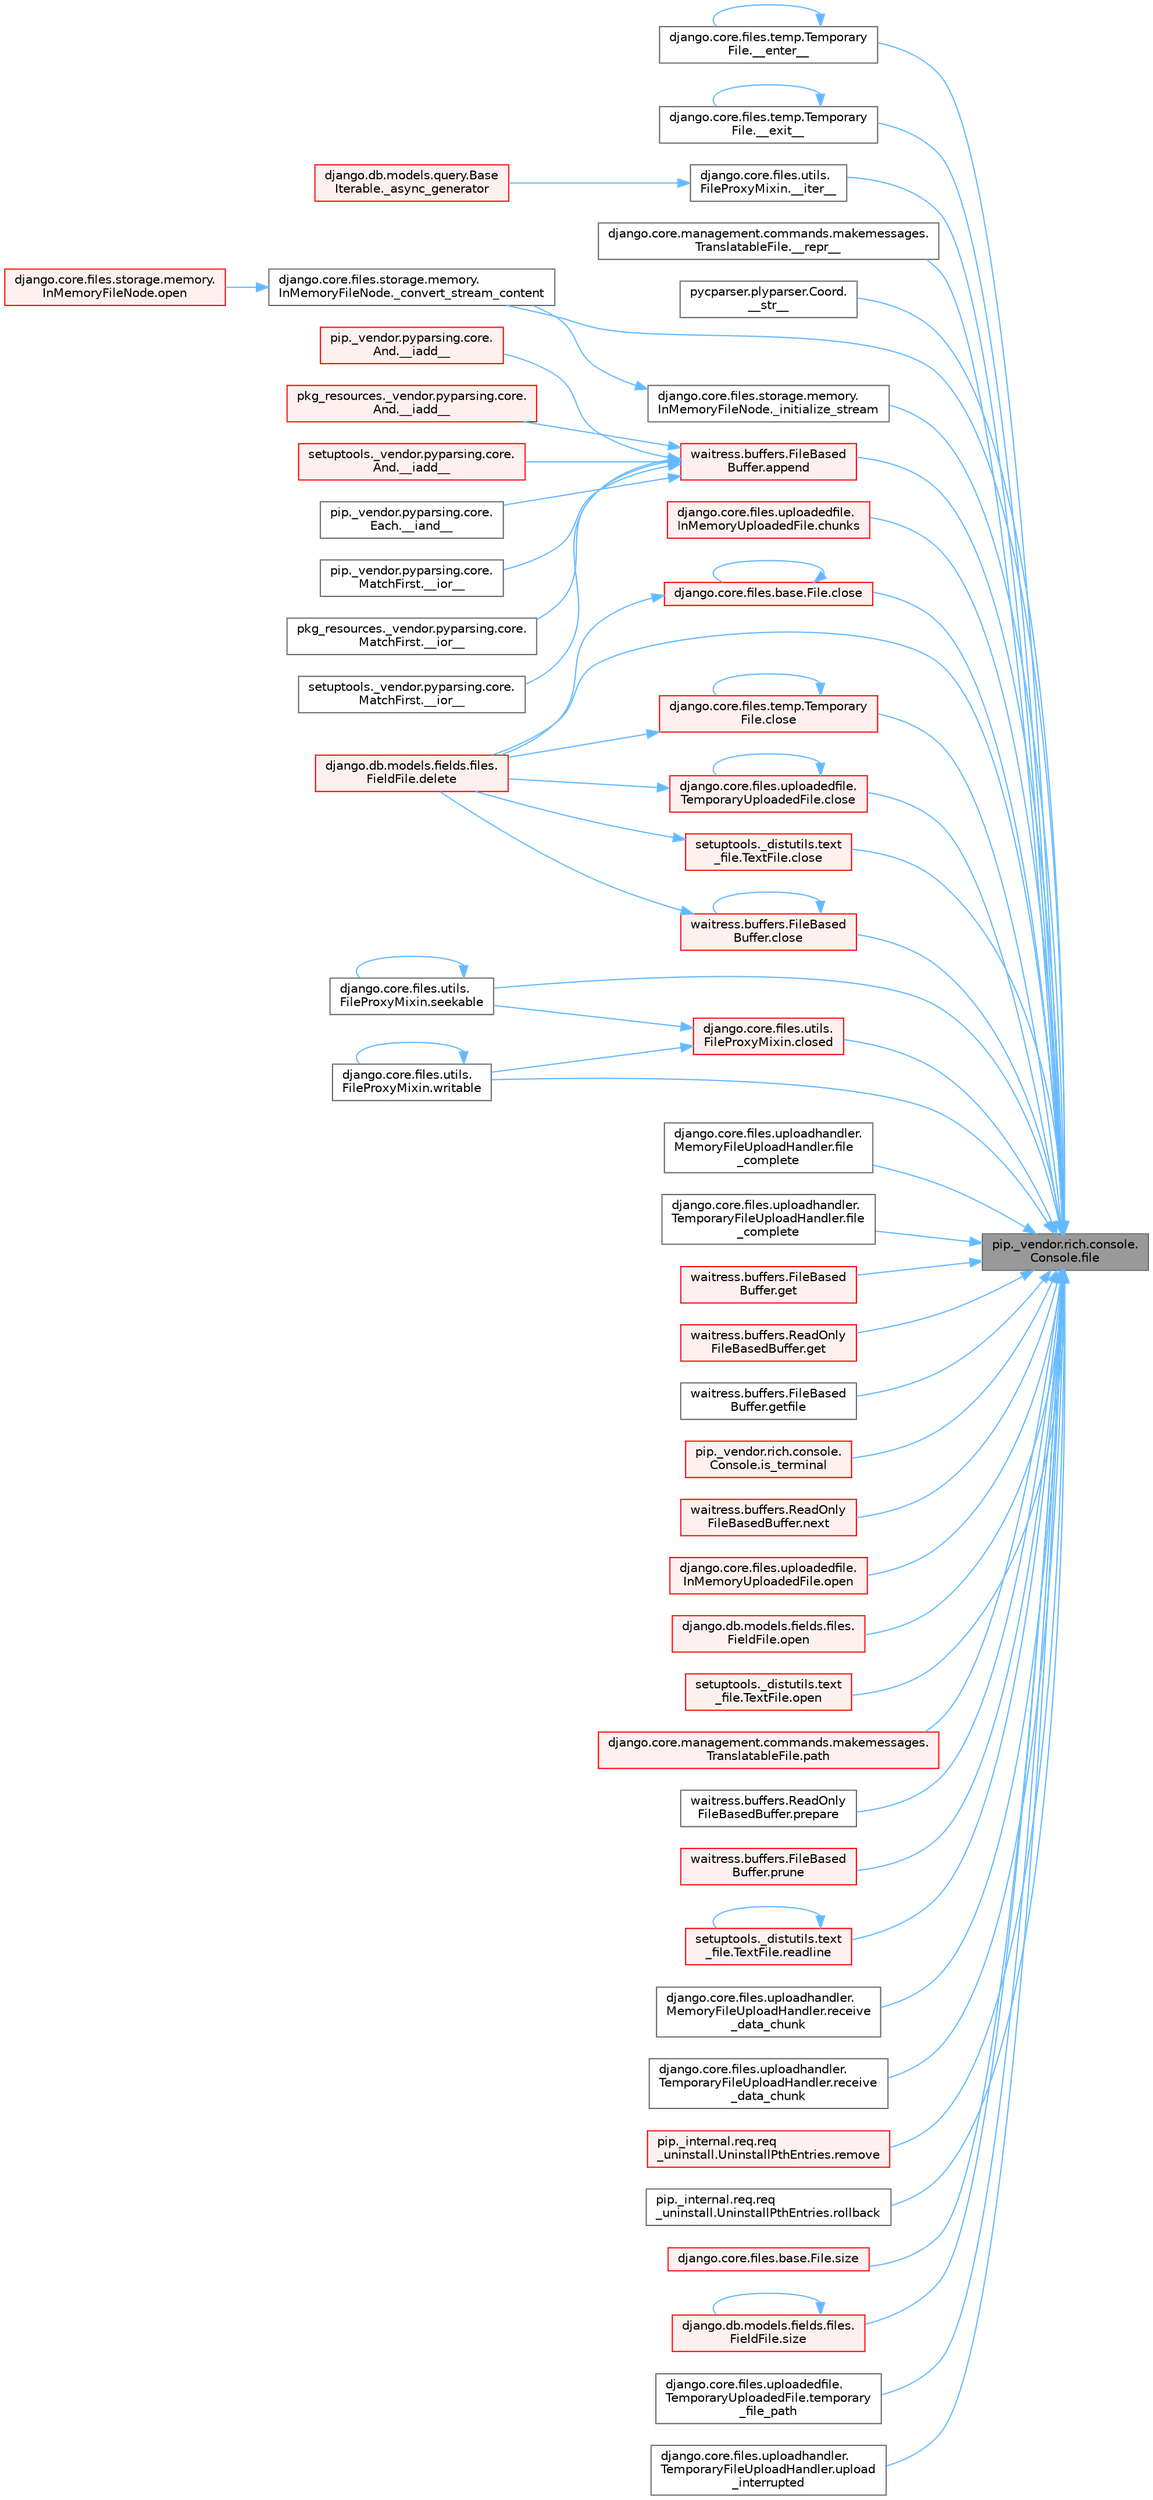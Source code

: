 digraph "pip._vendor.rich.console.Console.file"
{
 // LATEX_PDF_SIZE
  bgcolor="transparent";
  edge [fontname=Helvetica,fontsize=10,labelfontname=Helvetica,labelfontsize=10];
  node [fontname=Helvetica,fontsize=10,shape=box,height=0.2,width=0.4];
  rankdir="RL";
  Node1 [id="Node000001",label="pip._vendor.rich.console.\lConsole.file",height=0.2,width=0.4,color="gray40", fillcolor="grey60", style="filled", fontcolor="black",tooltip=" "];
  Node1 -> Node2 [id="edge1_Node000001_Node000002",dir="back",color="steelblue1",style="solid",tooltip=" "];
  Node2 [id="Node000002",label="django.core.files.temp.Temporary\lFile.__enter__",height=0.2,width=0.4,color="grey40", fillcolor="white", style="filled",URL="$classdjango_1_1core_1_1files_1_1temp_1_1_temporary_file.html#aaf8947787cbef08d5ddc42c003231d42",tooltip=" "];
  Node2 -> Node2 [id="edge2_Node000002_Node000002",dir="back",color="steelblue1",style="solid",tooltip=" "];
  Node1 -> Node3 [id="edge3_Node000001_Node000003",dir="back",color="steelblue1",style="solid",tooltip=" "];
  Node3 [id="Node000003",label="django.core.files.temp.Temporary\lFile.__exit__",height=0.2,width=0.4,color="grey40", fillcolor="white", style="filled",URL="$classdjango_1_1core_1_1files_1_1temp_1_1_temporary_file.html#a8fec273181cb7993f39b1d77290a9c81",tooltip=" "];
  Node3 -> Node3 [id="edge4_Node000003_Node000003",dir="back",color="steelblue1",style="solid",tooltip=" "];
  Node1 -> Node4 [id="edge5_Node000001_Node000004",dir="back",color="steelblue1",style="solid",tooltip=" "];
  Node4 [id="Node000004",label="django.core.files.utils.\lFileProxyMixin.__iter__",height=0.2,width=0.4,color="grey40", fillcolor="white", style="filled",URL="$classdjango_1_1core_1_1files_1_1utils_1_1_file_proxy_mixin.html#ae16218e437b4bb6255492e6f594b880f",tooltip=" "];
  Node4 -> Node5 [id="edge6_Node000004_Node000005",dir="back",color="steelblue1",style="solid",tooltip=" "];
  Node5 [id="Node000005",label="django.db.models.query.Base\lIterable._async_generator",height=0.2,width=0.4,color="red", fillcolor="#FFF0F0", style="filled",URL="$classdjango_1_1db_1_1models_1_1query_1_1_base_iterable.html#a3ecc2267976bc6628d1fe84d78355144",tooltip=" "];
  Node1 -> Node7 [id="edge7_Node000001_Node000007",dir="back",color="steelblue1",style="solid",tooltip=" "];
  Node7 [id="Node000007",label="django.core.management.commands.makemessages.\lTranslatableFile.__repr__",height=0.2,width=0.4,color="grey40", fillcolor="white", style="filled",URL="$classdjango_1_1core_1_1management_1_1commands_1_1makemessages_1_1_translatable_file.html#aea249274ff138d12c0ecf52f067a3912",tooltip=" "];
  Node1 -> Node8 [id="edge8_Node000001_Node000008",dir="back",color="steelblue1",style="solid",tooltip=" "];
  Node8 [id="Node000008",label="pycparser.plyparser.Coord.\l__str__",height=0.2,width=0.4,color="grey40", fillcolor="white", style="filled",URL="$classpycparser_1_1plyparser_1_1_coord.html#aa2f5c3b1f8c0a2eb844182daa8f71512",tooltip=" "];
  Node1 -> Node9 [id="edge9_Node000001_Node000009",dir="back",color="steelblue1",style="solid",tooltip=" "];
  Node9 [id="Node000009",label="django.core.files.storage.memory.\lInMemoryFileNode._convert_stream_content",height=0.2,width=0.4,color="grey40", fillcolor="white", style="filled",URL="$classdjango_1_1core_1_1files_1_1storage_1_1memory_1_1_in_memory_file_node.html#a505e33bbe0f4c899bd152b5a78504a5f",tooltip=" "];
  Node9 -> Node10 [id="edge10_Node000009_Node000010",dir="back",color="steelblue1",style="solid",tooltip=" "];
  Node10 [id="Node000010",label="django.core.files.storage.memory.\lInMemoryFileNode.open",height=0.2,width=0.4,color="red", fillcolor="#FFF0F0", style="filled",URL="$classdjango_1_1core_1_1files_1_1storage_1_1memory_1_1_in_memory_file_node.html#a5c6b58cc9c725338da58591f6c689798",tooltip=" "];
  Node1 -> Node3184 [id="edge11_Node000001_Node003184",dir="back",color="steelblue1",style="solid",tooltip=" "];
  Node3184 [id="Node003184",label="django.core.files.storage.memory.\lInMemoryFileNode._initialize_stream",height=0.2,width=0.4,color="grey40", fillcolor="white", style="filled",URL="$classdjango_1_1core_1_1files_1_1storage_1_1memory_1_1_in_memory_file_node.html#a41bd98628930edccf034b140ca0cab88",tooltip=" "];
  Node3184 -> Node9 [id="edge12_Node003184_Node000009",dir="back",color="steelblue1",style="solid",tooltip=" "];
  Node1 -> Node3185 [id="edge13_Node000001_Node003185",dir="back",color="steelblue1",style="solid",tooltip=" "];
  Node3185 [id="Node003185",label="waitress.buffers.FileBased\lBuffer.append",height=0.2,width=0.4,color="red", fillcolor="#FFF0F0", style="filled",URL="$classwaitress_1_1buffers_1_1_file_based_buffer.html#a7ba030f652e5407c4ffc751e7e6dc5aa",tooltip=" "];
  Node3185 -> Node748 [id="edge14_Node003185_Node000748",dir="back",color="steelblue1",style="solid",tooltip=" "];
  Node748 [id="Node000748",label="pip._vendor.pyparsing.core.\lAnd.__iadd__",height=0.2,width=0.4,color="red", fillcolor="#FFF0F0", style="filled",URL="$classpip_1_1__vendor_1_1pyparsing_1_1core_1_1_and.html#a95acc8d227938acc37737c38dedc21ae",tooltip=" "];
  Node3185 -> Node749 [id="edge15_Node003185_Node000749",dir="back",color="steelblue1",style="solid",tooltip=" "];
  Node749 [id="Node000749",label="pkg_resources._vendor.pyparsing.core.\lAnd.__iadd__",height=0.2,width=0.4,color="red", fillcolor="#FFF0F0", style="filled",URL="$classpkg__resources_1_1__vendor_1_1pyparsing_1_1core_1_1_and.html#a3518d567360a52cd23673c05d57da5ec",tooltip=" "];
  Node3185 -> Node750 [id="edge16_Node003185_Node000750",dir="back",color="steelblue1",style="solid",tooltip=" "];
  Node750 [id="Node000750",label="setuptools._vendor.pyparsing.core.\lAnd.__iadd__",height=0.2,width=0.4,color="red", fillcolor="#FFF0F0", style="filled",URL="$classsetuptools_1_1__vendor_1_1pyparsing_1_1core_1_1_and.html#ae5d5acd18921d1ec46dfdb9ab9dd9a79",tooltip=" "];
  Node3185 -> Node751 [id="edge17_Node003185_Node000751",dir="back",color="steelblue1",style="solid",tooltip=" "];
  Node751 [id="Node000751",label="pip._vendor.pyparsing.core.\lEach.__iand__",height=0.2,width=0.4,color="grey40", fillcolor="white", style="filled",URL="$classpip_1_1__vendor_1_1pyparsing_1_1core_1_1_each.html#a1d27b3e9e2bc5b807febd382a9439497",tooltip=" "];
  Node3185 -> Node752 [id="edge18_Node003185_Node000752",dir="back",color="steelblue1",style="solid",tooltip=" "];
  Node752 [id="Node000752",label="pip._vendor.pyparsing.core.\lMatchFirst.__ior__",height=0.2,width=0.4,color="grey40", fillcolor="white", style="filled",URL="$classpip_1_1__vendor_1_1pyparsing_1_1core_1_1_match_first.html#ad0838e82fc3e9833a6c81c7a63e030d9",tooltip=" "];
  Node3185 -> Node753 [id="edge19_Node003185_Node000753",dir="back",color="steelblue1",style="solid",tooltip=" "];
  Node753 [id="Node000753",label="pkg_resources._vendor.pyparsing.core.\lMatchFirst.__ior__",height=0.2,width=0.4,color="grey40", fillcolor="white", style="filled",URL="$classpkg__resources_1_1__vendor_1_1pyparsing_1_1core_1_1_match_first.html#a58dab88aff8bd3218094f602fbc265f7",tooltip=" "];
  Node3185 -> Node754 [id="edge20_Node003185_Node000754",dir="back",color="steelblue1",style="solid",tooltip=" "];
  Node754 [id="Node000754",label="setuptools._vendor.pyparsing.core.\lMatchFirst.__ior__",height=0.2,width=0.4,color="grey40", fillcolor="white", style="filled",URL="$classsetuptools_1_1__vendor_1_1pyparsing_1_1core_1_1_match_first.html#a52ca6c6dcade163b72b05e8a4be07986",tooltip=" "];
  Node1 -> Node312 [id="edge21_Node000001_Node000312",dir="back",color="steelblue1",style="solid",tooltip=" "];
  Node312 [id="Node000312",label="django.core.files.uploadedfile.\lInMemoryUploadedFile.chunks",height=0.2,width=0.4,color="red", fillcolor="#FFF0F0", style="filled",URL="$classdjango_1_1core_1_1files_1_1uploadedfile_1_1_in_memory_uploaded_file.html#adc0e015945bc5d33673ec1d0f2b73074",tooltip=" "];
  Node1 -> Node3186 [id="edge22_Node000001_Node003186",dir="back",color="steelblue1",style="solid",tooltip=" "];
  Node3186 [id="Node003186",label="django.core.files.base.File.close",height=0.2,width=0.4,color="red", fillcolor="#FFF0F0", style="filled",URL="$classdjango_1_1core_1_1files_1_1base_1_1_file.html#a0ff3dc914f2c207114a150eaac429bdc",tooltip=" "];
  Node3186 -> Node3186 [id="edge23_Node003186_Node003186",dir="back",color="steelblue1",style="solid",tooltip=" "];
  Node3186 -> Node1590 [id="edge24_Node003186_Node001590",dir="back",color="steelblue1",style="solid",tooltip=" "];
  Node1590 [id="Node001590",label="django.db.models.fields.files.\lFieldFile.delete",height=0.2,width=0.4,color="red", fillcolor="#FFF0F0", style="filled",URL="$classdjango_1_1db_1_1models_1_1fields_1_1files_1_1_field_file.html#a9ceb820ca3d1263f793b61694dbc8214",tooltip=" "];
  Node1 -> Node1701 [id="edge25_Node000001_Node001701",dir="back",color="steelblue1",style="solid",tooltip=" "];
  Node1701 [id="Node001701",label="django.core.files.temp.Temporary\lFile.close",height=0.2,width=0.4,color="red", fillcolor="#FFF0F0", style="filled",URL="$classdjango_1_1core_1_1files_1_1temp_1_1_temporary_file.html#a3137c46b13cae4e5e6fe6489e42677d5",tooltip=" "];
  Node1701 -> Node1701 [id="edge26_Node001701_Node001701",dir="back",color="steelblue1",style="solid",tooltip=" "];
  Node1701 -> Node1590 [id="edge27_Node001701_Node001590",dir="back",color="steelblue1",style="solid",tooltip=" "];
  Node1 -> Node3187 [id="edge28_Node000001_Node003187",dir="back",color="steelblue1",style="solid",tooltip=" "];
  Node3187 [id="Node003187",label="django.core.files.uploadedfile.\lTemporaryUploadedFile.close",height=0.2,width=0.4,color="red", fillcolor="#FFF0F0", style="filled",URL="$classdjango_1_1core_1_1files_1_1uploadedfile_1_1_temporary_uploaded_file.html#a01ddb9d43a99baf6157c1d60b37198cd",tooltip=" "];
  Node3187 -> Node3187 [id="edge29_Node003187_Node003187",dir="back",color="steelblue1",style="solid",tooltip=" "];
  Node3187 -> Node1590 [id="edge30_Node003187_Node001590",dir="back",color="steelblue1",style="solid",tooltip=" "];
  Node1 -> Node1588 [id="edge31_Node000001_Node001588",dir="back",color="steelblue1",style="solid",tooltip=" "];
  Node1588 [id="Node001588",label="setuptools._distutils.text\l_file.TextFile.close",height=0.2,width=0.4,color="red", fillcolor="#FFF0F0", style="filled",URL="$classsetuptools_1_1__distutils_1_1text__file_1_1_text_file.html#a880e75e9f3da58303c2746ad57f825bd",tooltip=" "];
  Node1588 -> Node1590 [id="edge32_Node001588_Node001590",dir="back",color="steelblue1",style="solid",tooltip=" "];
  Node1 -> Node3188 [id="edge33_Node000001_Node003188",dir="back",color="steelblue1",style="solid",tooltip=" "];
  Node3188 [id="Node003188",label="waitress.buffers.FileBased\lBuffer.close",height=0.2,width=0.4,color="red", fillcolor="#FFF0F0", style="filled",URL="$classwaitress_1_1buffers_1_1_file_based_buffer.html#ac905de07bced18a7cbbd94495c3e2bf4",tooltip=" "];
  Node3188 -> Node3188 [id="edge34_Node003188_Node003188",dir="back",color="steelblue1",style="solid",tooltip=" "];
  Node3188 -> Node1590 [id="edge35_Node003188_Node001590",dir="back",color="steelblue1",style="solid",tooltip=" "];
  Node1 -> Node3189 [id="edge36_Node000001_Node003189",dir="back",color="steelblue1",style="solid",tooltip=" "];
  Node3189 [id="Node003189",label="django.core.files.utils.\lFileProxyMixin.closed",height=0.2,width=0.4,color="red", fillcolor="#FFF0F0", style="filled",URL="$classdjango_1_1core_1_1files_1_1utils_1_1_file_proxy_mixin.html#a7097b92b399b272f42604aa110a69938",tooltip=" "];
  Node3189 -> Node3191 [id="edge37_Node003189_Node003191",dir="back",color="steelblue1",style="solid",tooltip=" "];
  Node3191 [id="Node003191",label="django.core.files.utils.\lFileProxyMixin.seekable",height=0.2,width=0.4,color="grey40", fillcolor="white", style="filled",URL="$classdjango_1_1core_1_1files_1_1utils_1_1_file_proxy_mixin.html#aa4b9a0ee28adffe3258919c398d1b560",tooltip=" "];
  Node3191 -> Node3191 [id="edge38_Node003191_Node003191",dir="back",color="steelblue1",style="solid",tooltip=" "];
  Node3189 -> Node3192 [id="edge39_Node003189_Node003192",dir="back",color="steelblue1",style="solid",tooltip=" "];
  Node3192 [id="Node003192",label="django.core.files.utils.\lFileProxyMixin.writable",height=0.2,width=0.4,color="grey40", fillcolor="white", style="filled",URL="$classdjango_1_1core_1_1files_1_1utils_1_1_file_proxy_mixin.html#a95b6c94bed094596e1419164096af280",tooltip=" "];
  Node3192 -> Node3192 [id="edge40_Node003192_Node003192",dir="back",color="steelblue1",style="solid",tooltip=" "];
  Node1 -> Node1590 [id="edge41_Node000001_Node001590",dir="back",color="steelblue1",style="solid",tooltip=" "];
  Node1 -> Node3193 [id="edge42_Node000001_Node003193",dir="back",color="steelblue1",style="solid",tooltip=" "];
  Node3193 [id="Node003193",label="django.core.files.uploadhandler.\lMemoryFileUploadHandler.file\l_complete",height=0.2,width=0.4,color="grey40", fillcolor="white", style="filled",URL="$classdjango_1_1core_1_1files_1_1uploadhandler_1_1_memory_file_upload_handler.html#ad1125479bbbf4e1a5b5e6a20168cff93",tooltip=" "];
  Node1 -> Node3194 [id="edge43_Node000001_Node003194",dir="back",color="steelblue1",style="solid",tooltip=" "];
  Node3194 [id="Node003194",label="django.core.files.uploadhandler.\lTemporaryFileUploadHandler.file\l_complete",height=0.2,width=0.4,color="grey40", fillcolor="white", style="filled",URL="$classdjango_1_1core_1_1files_1_1uploadhandler_1_1_temporary_file_upload_handler.html#a0f65d4f149683cd7d8515c1c23ba28d8",tooltip=" "];
  Node1 -> Node3195 [id="edge44_Node000001_Node003195",dir="back",color="steelblue1",style="solid",tooltip=" "];
  Node3195 [id="Node003195",label="waitress.buffers.FileBased\lBuffer.get",height=0.2,width=0.4,color="red", fillcolor="#FFF0F0", style="filled",URL="$classwaitress_1_1buffers_1_1_file_based_buffer.html#a70d57ce9b56a8367b89889935ebcbd5b",tooltip=" "];
  Node1 -> Node3196 [id="edge45_Node000001_Node003196",dir="back",color="steelblue1",style="solid",tooltip=" "];
  Node3196 [id="Node003196",label="waitress.buffers.ReadOnly\lFileBasedBuffer.get",height=0.2,width=0.4,color="red", fillcolor="#FFF0F0", style="filled",URL="$classwaitress_1_1buffers_1_1_read_only_file_based_buffer.html#ad827476b746a01ba34d1cc687eaa5211",tooltip=" "];
  Node1 -> Node3197 [id="edge46_Node000001_Node003197",dir="back",color="steelblue1",style="solid",tooltip=" "];
  Node3197 [id="Node003197",label="waitress.buffers.FileBased\lBuffer.getfile",height=0.2,width=0.4,color="grey40", fillcolor="white", style="filled",URL="$classwaitress_1_1buffers_1_1_file_based_buffer.html#af8b421b42fc2270533328658a99ca701",tooltip=" "];
  Node1 -> Node3198 [id="edge47_Node000001_Node003198",dir="back",color="steelblue1",style="solid",tooltip=" "];
  Node3198 [id="Node003198",label="pip._vendor.rich.console.\lConsole.is_terminal",height=0.2,width=0.4,color="red", fillcolor="#FFF0F0", style="filled",URL="$classpip_1_1__vendor_1_1rich_1_1console_1_1_console.html#aa5f54734cb3bf4d939d074d6c9cbcb46",tooltip=" "];
  Node1 -> Node3210 [id="edge48_Node000001_Node003210",dir="back",color="steelblue1",style="solid",tooltip=" "];
  Node3210 [id="Node003210",label="waitress.buffers.ReadOnly\lFileBasedBuffer.next",height=0.2,width=0.4,color="red", fillcolor="#FFF0F0", style="filled",URL="$classwaitress_1_1buffers_1_1_read_only_file_based_buffer.html#abe4de40734fe741502bca32c8284c669",tooltip=" "];
  Node1 -> Node3213 [id="edge49_Node000001_Node003213",dir="back",color="steelblue1",style="solid",tooltip=" "];
  Node3213 [id="Node003213",label="django.core.files.uploadedfile.\lInMemoryUploadedFile.open",height=0.2,width=0.4,color="red", fillcolor="#FFF0F0", style="filled",URL="$classdjango_1_1core_1_1files_1_1uploadedfile_1_1_in_memory_uploaded_file.html#a7f211d59dc27d050a61d27ca2e0f5f40",tooltip=" "];
  Node1 -> Node1329 [id="edge50_Node000001_Node001329",dir="back",color="steelblue1",style="solid",tooltip=" "];
  Node1329 [id="Node001329",label="django.db.models.fields.files.\lFieldFile.open",height=0.2,width=0.4,color="red", fillcolor="#FFF0F0", style="filled",URL="$classdjango_1_1db_1_1models_1_1fields_1_1files_1_1_field_file.html#ac17332adacb50b3ff23da63ecbe5561f",tooltip=" "];
  Node1 -> Node1778 [id="edge51_Node000001_Node001778",dir="back",color="steelblue1",style="solid",tooltip=" "];
  Node1778 [id="Node001778",label="setuptools._distutils.text\l_file.TextFile.open",height=0.2,width=0.4,color="red", fillcolor="#FFF0F0", style="filled",URL="$classsetuptools_1_1__distutils_1_1text__file_1_1_text_file.html#ab568abcef363b1b422cddfead42e68b2",tooltip=" "];
  Node1 -> Node2884 [id="edge52_Node000001_Node002884",dir="back",color="steelblue1",style="solid",tooltip=" "];
  Node2884 [id="Node002884",label="django.core.management.commands.makemessages.\lTranslatableFile.path",height=0.2,width=0.4,color="red", fillcolor="#FFF0F0", style="filled",URL="$classdjango_1_1core_1_1management_1_1commands_1_1makemessages_1_1_translatable_file.html#ad851d5e6b8a65f5915ccfd4a30fb8026",tooltip=" "];
  Node1 -> Node3214 [id="edge53_Node000001_Node003214",dir="back",color="steelblue1",style="solid",tooltip=" "];
  Node3214 [id="Node003214",label="waitress.buffers.ReadOnly\lFileBasedBuffer.prepare",height=0.2,width=0.4,color="grey40", fillcolor="white", style="filled",URL="$classwaitress_1_1buffers_1_1_read_only_file_based_buffer.html#a8b318532422bdede0b8cfccb8e06dd68",tooltip=" "];
  Node1 -> Node3215 [id="edge54_Node000001_Node003215",dir="back",color="steelblue1",style="solid",tooltip=" "];
  Node3215 [id="Node003215",label="waitress.buffers.FileBased\lBuffer.prune",height=0.2,width=0.4,color="red", fillcolor="#FFF0F0", style="filled",URL="$classwaitress_1_1buffers_1_1_file_based_buffer.html#a7606486033835e8c93e1ef757593e916",tooltip=" "];
  Node1 -> Node1680 [id="edge55_Node000001_Node001680",dir="back",color="steelblue1",style="solid",tooltip=" "];
  Node1680 [id="Node001680",label="setuptools._distutils.text\l_file.TextFile.readline",height=0.2,width=0.4,color="red", fillcolor="#FFF0F0", style="filled",URL="$classsetuptools_1_1__distutils_1_1text__file_1_1_text_file.html#a644a305362fdb031f59f879242042ee7",tooltip=" "];
  Node1680 -> Node1680 [id="edge56_Node001680_Node001680",dir="back",color="steelblue1",style="solid",tooltip=" "];
  Node1 -> Node3216 [id="edge57_Node000001_Node003216",dir="back",color="steelblue1",style="solid",tooltip=" "];
  Node3216 [id="Node003216",label="django.core.files.uploadhandler.\lMemoryFileUploadHandler.receive\l_data_chunk",height=0.2,width=0.4,color="grey40", fillcolor="white", style="filled",URL="$classdjango_1_1core_1_1files_1_1uploadhandler_1_1_memory_file_upload_handler.html#a0da18eeaef5d8a957f1381088c9a3acc",tooltip=" "];
  Node1 -> Node3217 [id="edge58_Node000001_Node003217",dir="back",color="steelblue1",style="solid",tooltip=" "];
  Node3217 [id="Node003217",label="django.core.files.uploadhandler.\lTemporaryFileUploadHandler.receive\l_data_chunk",height=0.2,width=0.4,color="grey40", fillcolor="white", style="filled",URL="$classdjango_1_1core_1_1files_1_1uploadhandler_1_1_temporary_file_upload_handler.html#ae1dc292b2b75d9c899bce8c1661197e7",tooltip=" "];
  Node1 -> Node3218 [id="edge59_Node000001_Node003218",dir="back",color="steelblue1",style="solid",tooltip=" "];
  Node3218 [id="Node003218",label="pip._internal.req.req\l_uninstall.UninstallPthEntries.remove",height=0.2,width=0.4,color="red", fillcolor="#FFF0F0", style="filled",URL="$classpip_1_1__internal_1_1req_1_1req__uninstall_1_1_uninstall_pth_entries.html#abc6207d7c971076b788c476316aacfc2",tooltip=" "];
  Node1 -> Node3219 [id="edge60_Node000001_Node003219",dir="back",color="steelblue1",style="solid",tooltip=" "];
  Node3219 [id="Node003219",label="pip._internal.req.req\l_uninstall.UninstallPthEntries.rollback",height=0.2,width=0.4,color="grey40", fillcolor="white", style="filled",URL="$classpip_1_1__internal_1_1req_1_1req__uninstall_1_1_uninstall_pth_entries.html#aeb93d32a49c1f6b09dbfd1c737fc0fa3",tooltip=" "];
  Node1 -> Node3191 [id="edge61_Node000001_Node003191",dir="back",color="steelblue1",style="solid",tooltip=" "];
  Node1 -> Node3220 [id="edge62_Node000001_Node003220",dir="back",color="steelblue1",style="solid",tooltip=" "];
  Node3220 [id="Node003220",label="django.core.files.base.File.size",height=0.2,width=0.4,color="red", fillcolor="#FFF0F0", style="filled",URL="$classdjango_1_1core_1_1files_1_1base_1_1_file.html#abe624c2bbb9a5c895e8d99ec7de4fd3d",tooltip=" "];
  Node1 -> Node2317 [id="edge63_Node000001_Node002317",dir="back",color="steelblue1",style="solid",tooltip=" "];
  Node2317 [id="Node002317",label="django.db.models.fields.files.\lFieldFile.size",height=0.2,width=0.4,color="red", fillcolor="#FFF0F0", style="filled",URL="$classdjango_1_1db_1_1models_1_1fields_1_1files_1_1_field_file.html#aea23a57308858c3cbc573c67f2ab9b74",tooltip=" "];
  Node2317 -> Node2317 [id="edge64_Node002317_Node002317",dir="back",color="steelblue1",style="solid",tooltip=" "];
  Node1 -> Node3221 [id="edge65_Node000001_Node003221",dir="back",color="steelblue1",style="solid",tooltip=" "];
  Node3221 [id="Node003221",label="django.core.files.uploadedfile.\lTemporaryUploadedFile.temporary\l_file_path",height=0.2,width=0.4,color="grey40", fillcolor="white", style="filled",URL="$classdjango_1_1core_1_1files_1_1uploadedfile_1_1_temporary_uploaded_file.html#a37f169a0944aa960842b70284d02a828",tooltip=" "];
  Node1 -> Node3222 [id="edge66_Node000001_Node003222",dir="back",color="steelblue1",style="solid",tooltip=" "];
  Node3222 [id="Node003222",label="django.core.files.uploadhandler.\lTemporaryFileUploadHandler.upload\l_interrupted",height=0.2,width=0.4,color="grey40", fillcolor="white", style="filled",URL="$classdjango_1_1core_1_1files_1_1uploadhandler_1_1_temporary_file_upload_handler.html#a5f322887121ba39321d767279932afe9",tooltip=" "];
  Node1 -> Node3192 [id="edge67_Node000001_Node003192",dir="back",color="steelblue1",style="solid",tooltip=" "];
}
